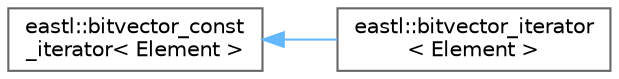 digraph "类继承关系图"
{
 // LATEX_PDF_SIZE
  bgcolor="transparent";
  edge [fontname=Helvetica,fontsize=10,labelfontname=Helvetica,labelfontsize=10];
  node [fontname=Helvetica,fontsize=10,shape=box,height=0.2,width=0.4];
  rankdir="LR";
  Node0 [id="Node000000",label="eastl::bitvector_const\l_iterator\< Element \>",height=0.2,width=0.4,color="grey40", fillcolor="white", style="filled",URL="$classeastl_1_1bitvector__const__iterator.html",tooltip=" "];
  Node0 -> Node1 [id="edge666_Node000000_Node000001",dir="back",color="steelblue1",style="solid",tooltip=" "];
  Node1 [id="Node000001",label="eastl::bitvector_iterator\l\< Element \>",height=0.2,width=0.4,color="grey40", fillcolor="white", style="filled",URL="$classeastl_1_1bitvector__iterator.html",tooltip=" "];
}
